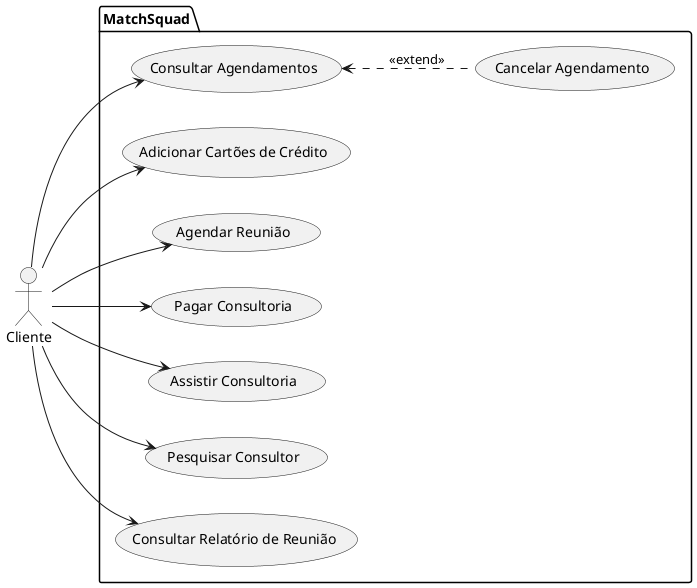 @startuml "Cliente use-cases"
left to right direction
actor Cliente as C

package MatchSquad {

    usecase "Adicionar Cartões de Crédito" as UC1
    usecase "Agendar Reunião" as UC2
    usecase "Pagar Consultoria" as UC3
    usecase "Cancelar Agendamento" as UC4
    usecase "Assistir Consultoria" as UC5
    usecase "Consultar Agendamentos" as UC7
    usecase "Pesquisar Consultor" as UC8
    usecase "Consultar Agendamento" as UC9
    usecase "Avaliar Consultaria" as UC9
    usecase "Consultar Relatório de Reunião" as UC9

}

C --> UC9
C --> UC1
C --> UC2
C --> UC3
C --> UC5
C --> UC7
C --> UC8



(UC4).up.>(UC7): <<extend>>


@enduml
